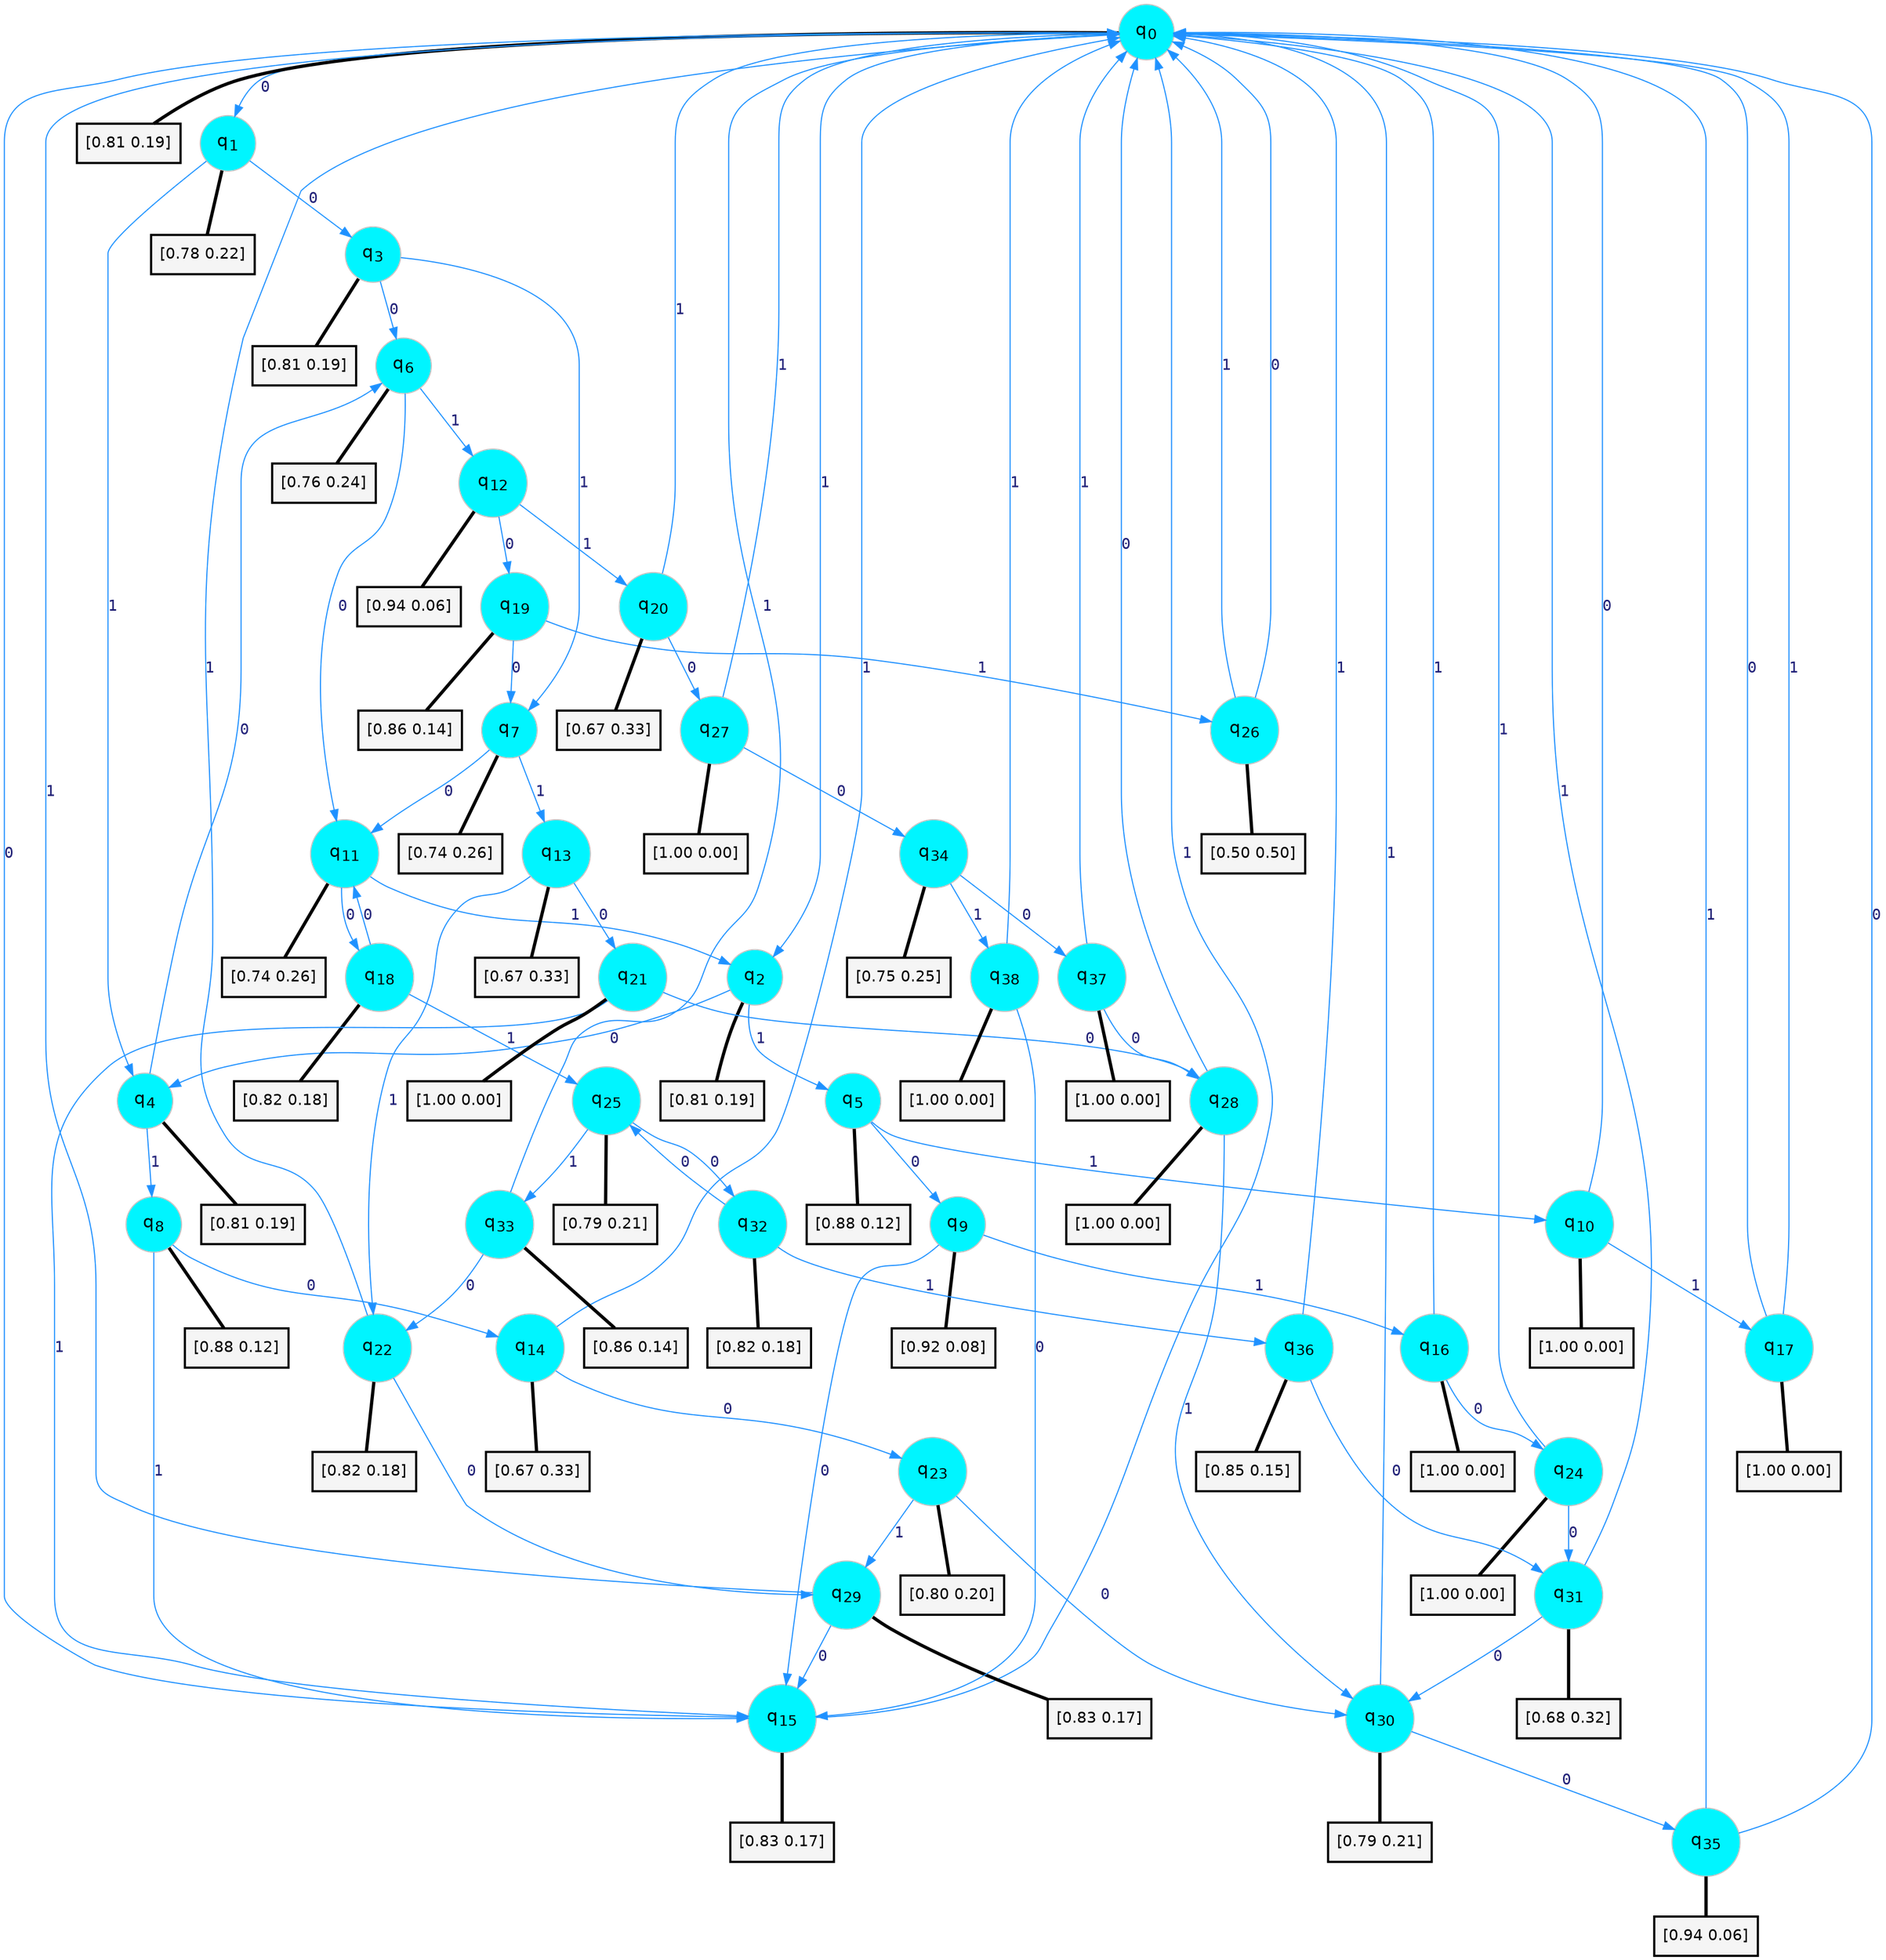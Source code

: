 digraph G {
graph [
bgcolor=transparent, dpi=300, rankdir=TD, size="40,25"];
node [
color=gray, fillcolor=turquoise1, fontcolor=black, fontname=Helvetica, fontsize=16, fontweight=bold, shape=circle, style=filled];
edge [
arrowsize=1, color=dodgerblue1, fontcolor=midnightblue, fontname=courier, fontweight=bold, penwidth=1, style=solid, weight=20];
0[label=<q<SUB>0</SUB>>];
1[label=<q<SUB>1</SUB>>];
2[label=<q<SUB>2</SUB>>];
3[label=<q<SUB>3</SUB>>];
4[label=<q<SUB>4</SUB>>];
5[label=<q<SUB>5</SUB>>];
6[label=<q<SUB>6</SUB>>];
7[label=<q<SUB>7</SUB>>];
8[label=<q<SUB>8</SUB>>];
9[label=<q<SUB>9</SUB>>];
10[label=<q<SUB>10</SUB>>];
11[label=<q<SUB>11</SUB>>];
12[label=<q<SUB>12</SUB>>];
13[label=<q<SUB>13</SUB>>];
14[label=<q<SUB>14</SUB>>];
15[label=<q<SUB>15</SUB>>];
16[label=<q<SUB>16</SUB>>];
17[label=<q<SUB>17</SUB>>];
18[label=<q<SUB>18</SUB>>];
19[label=<q<SUB>19</SUB>>];
20[label=<q<SUB>20</SUB>>];
21[label=<q<SUB>21</SUB>>];
22[label=<q<SUB>22</SUB>>];
23[label=<q<SUB>23</SUB>>];
24[label=<q<SUB>24</SUB>>];
25[label=<q<SUB>25</SUB>>];
26[label=<q<SUB>26</SUB>>];
27[label=<q<SUB>27</SUB>>];
28[label=<q<SUB>28</SUB>>];
29[label=<q<SUB>29</SUB>>];
30[label=<q<SUB>30</SUB>>];
31[label=<q<SUB>31</SUB>>];
32[label=<q<SUB>32</SUB>>];
33[label=<q<SUB>33</SUB>>];
34[label=<q<SUB>34</SUB>>];
35[label=<q<SUB>35</SUB>>];
36[label=<q<SUB>36</SUB>>];
37[label=<q<SUB>37</SUB>>];
38[label=<q<SUB>38</SUB>>];
39[label="[0.81 0.19]", shape=box,fontcolor=black, fontname=Helvetica, fontsize=14, penwidth=2, fillcolor=whitesmoke,color=black];
40[label="[0.78 0.22]", shape=box,fontcolor=black, fontname=Helvetica, fontsize=14, penwidth=2, fillcolor=whitesmoke,color=black];
41[label="[0.81 0.19]", shape=box,fontcolor=black, fontname=Helvetica, fontsize=14, penwidth=2, fillcolor=whitesmoke,color=black];
42[label="[0.81 0.19]", shape=box,fontcolor=black, fontname=Helvetica, fontsize=14, penwidth=2, fillcolor=whitesmoke,color=black];
43[label="[0.81 0.19]", shape=box,fontcolor=black, fontname=Helvetica, fontsize=14, penwidth=2, fillcolor=whitesmoke,color=black];
44[label="[0.88 0.12]", shape=box,fontcolor=black, fontname=Helvetica, fontsize=14, penwidth=2, fillcolor=whitesmoke,color=black];
45[label="[0.76 0.24]", shape=box,fontcolor=black, fontname=Helvetica, fontsize=14, penwidth=2, fillcolor=whitesmoke,color=black];
46[label="[0.74 0.26]", shape=box,fontcolor=black, fontname=Helvetica, fontsize=14, penwidth=2, fillcolor=whitesmoke,color=black];
47[label="[0.88 0.12]", shape=box,fontcolor=black, fontname=Helvetica, fontsize=14, penwidth=2, fillcolor=whitesmoke,color=black];
48[label="[0.92 0.08]", shape=box,fontcolor=black, fontname=Helvetica, fontsize=14, penwidth=2, fillcolor=whitesmoke,color=black];
49[label="[1.00 0.00]", shape=box,fontcolor=black, fontname=Helvetica, fontsize=14, penwidth=2, fillcolor=whitesmoke,color=black];
50[label="[0.74 0.26]", shape=box,fontcolor=black, fontname=Helvetica, fontsize=14, penwidth=2, fillcolor=whitesmoke,color=black];
51[label="[0.94 0.06]", shape=box,fontcolor=black, fontname=Helvetica, fontsize=14, penwidth=2, fillcolor=whitesmoke,color=black];
52[label="[0.67 0.33]", shape=box,fontcolor=black, fontname=Helvetica, fontsize=14, penwidth=2, fillcolor=whitesmoke,color=black];
53[label="[0.67 0.33]", shape=box,fontcolor=black, fontname=Helvetica, fontsize=14, penwidth=2, fillcolor=whitesmoke,color=black];
54[label="[0.83 0.17]", shape=box,fontcolor=black, fontname=Helvetica, fontsize=14, penwidth=2, fillcolor=whitesmoke,color=black];
55[label="[1.00 0.00]", shape=box,fontcolor=black, fontname=Helvetica, fontsize=14, penwidth=2, fillcolor=whitesmoke,color=black];
56[label="[1.00 0.00]", shape=box,fontcolor=black, fontname=Helvetica, fontsize=14, penwidth=2, fillcolor=whitesmoke,color=black];
57[label="[0.82 0.18]", shape=box,fontcolor=black, fontname=Helvetica, fontsize=14, penwidth=2, fillcolor=whitesmoke,color=black];
58[label="[0.86 0.14]", shape=box,fontcolor=black, fontname=Helvetica, fontsize=14, penwidth=2, fillcolor=whitesmoke,color=black];
59[label="[0.67 0.33]", shape=box,fontcolor=black, fontname=Helvetica, fontsize=14, penwidth=2, fillcolor=whitesmoke,color=black];
60[label="[1.00 0.00]", shape=box,fontcolor=black, fontname=Helvetica, fontsize=14, penwidth=2, fillcolor=whitesmoke,color=black];
61[label="[0.82 0.18]", shape=box,fontcolor=black, fontname=Helvetica, fontsize=14, penwidth=2, fillcolor=whitesmoke,color=black];
62[label="[0.80 0.20]", shape=box,fontcolor=black, fontname=Helvetica, fontsize=14, penwidth=2, fillcolor=whitesmoke,color=black];
63[label="[1.00 0.00]", shape=box,fontcolor=black, fontname=Helvetica, fontsize=14, penwidth=2, fillcolor=whitesmoke,color=black];
64[label="[0.79 0.21]", shape=box,fontcolor=black, fontname=Helvetica, fontsize=14, penwidth=2, fillcolor=whitesmoke,color=black];
65[label="[0.50 0.50]", shape=box,fontcolor=black, fontname=Helvetica, fontsize=14, penwidth=2, fillcolor=whitesmoke,color=black];
66[label="[1.00 0.00]", shape=box,fontcolor=black, fontname=Helvetica, fontsize=14, penwidth=2, fillcolor=whitesmoke,color=black];
67[label="[1.00 0.00]", shape=box,fontcolor=black, fontname=Helvetica, fontsize=14, penwidth=2, fillcolor=whitesmoke,color=black];
68[label="[0.83 0.17]", shape=box,fontcolor=black, fontname=Helvetica, fontsize=14, penwidth=2, fillcolor=whitesmoke,color=black];
69[label="[0.79 0.21]", shape=box,fontcolor=black, fontname=Helvetica, fontsize=14, penwidth=2, fillcolor=whitesmoke,color=black];
70[label="[0.68 0.32]", shape=box,fontcolor=black, fontname=Helvetica, fontsize=14, penwidth=2, fillcolor=whitesmoke,color=black];
71[label="[0.82 0.18]", shape=box,fontcolor=black, fontname=Helvetica, fontsize=14, penwidth=2, fillcolor=whitesmoke,color=black];
72[label="[0.86 0.14]", shape=box,fontcolor=black, fontname=Helvetica, fontsize=14, penwidth=2, fillcolor=whitesmoke,color=black];
73[label="[0.75 0.25]", shape=box,fontcolor=black, fontname=Helvetica, fontsize=14, penwidth=2, fillcolor=whitesmoke,color=black];
74[label="[0.94 0.06]", shape=box,fontcolor=black, fontname=Helvetica, fontsize=14, penwidth=2, fillcolor=whitesmoke,color=black];
75[label="[0.85 0.15]", shape=box,fontcolor=black, fontname=Helvetica, fontsize=14, penwidth=2, fillcolor=whitesmoke,color=black];
76[label="[1.00 0.00]", shape=box,fontcolor=black, fontname=Helvetica, fontsize=14, penwidth=2, fillcolor=whitesmoke,color=black];
77[label="[1.00 0.00]", shape=box,fontcolor=black, fontname=Helvetica, fontsize=14, penwidth=2, fillcolor=whitesmoke,color=black];
0->1 [label=0];
0->2 [label=1];
0->39 [arrowhead=none, penwidth=3,color=black];
1->3 [label=0];
1->4 [label=1];
1->40 [arrowhead=none, penwidth=3,color=black];
2->4 [label=0];
2->5 [label=1];
2->41 [arrowhead=none, penwidth=3,color=black];
3->6 [label=0];
3->7 [label=1];
3->42 [arrowhead=none, penwidth=3,color=black];
4->6 [label=0];
4->8 [label=1];
4->43 [arrowhead=none, penwidth=3,color=black];
5->9 [label=0];
5->10 [label=1];
5->44 [arrowhead=none, penwidth=3,color=black];
6->11 [label=0];
6->12 [label=1];
6->45 [arrowhead=none, penwidth=3,color=black];
7->11 [label=0];
7->13 [label=1];
7->46 [arrowhead=none, penwidth=3,color=black];
8->14 [label=0];
8->15 [label=1];
8->47 [arrowhead=none, penwidth=3,color=black];
9->15 [label=0];
9->16 [label=1];
9->48 [arrowhead=none, penwidth=3,color=black];
10->0 [label=0];
10->17 [label=1];
10->49 [arrowhead=none, penwidth=3,color=black];
11->18 [label=0];
11->2 [label=1];
11->50 [arrowhead=none, penwidth=3,color=black];
12->19 [label=0];
12->20 [label=1];
12->51 [arrowhead=none, penwidth=3,color=black];
13->21 [label=0];
13->22 [label=1];
13->52 [arrowhead=none, penwidth=3,color=black];
14->23 [label=0];
14->0 [label=1];
14->53 [arrowhead=none, penwidth=3,color=black];
15->0 [label=0];
15->0 [label=1];
15->54 [arrowhead=none, penwidth=3,color=black];
16->24 [label=0];
16->0 [label=1];
16->55 [arrowhead=none, penwidth=3,color=black];
17->0 [label=0];
17->0 [label=1];
17->56 [arrowhead=none, penwidth=3,color=black];
18->11 [label=0];
18->25 [label=1];
18->57 [arrowhead=none, penwidth=3,color=black];
19->7 [label=0];
19->26 [label=1];
19->58 [arrowhead=none, penwidth=3,color=black];
20->27 [label=0];
20->0 [label=1];
20->59 [arrowhead=none, penwidth=3,color=black];
21->28 [label=0];
21->15 [label=1];
21->60 [arrowhead=none, penwidth=3,color=black];
22->29 [label=0];
22->0 [label=1];
22->61 [arrowhead=none, penwidth=3,color=black];
23->30 [label=0];
23->29 [label=1];
23->62 [arrowhead=none, penwidth=3,color=black];
24->31 [label=0];
24->0 [label=1];
24->63 [arrowhead=none, penwidth=3,color=black];
25->32 [label=0];
25->33 [label=1];
25->64 [arrowhead=none, penwidth=3,color=black];
26->0 [label=0];
26->0 [label=1];
26->65 [arrowhead=none, penwidth=3,color=black];
27->34 [label=0];
27->0 [label=1];
27->66 [arrowhead=none, penwidth=3,color=black];
28->0 [label=0];
28->30 [label=1];
28->67 [arrowhead=none, penwidth=3,color=black];
29->15 [label=0];
29->0 [label=1];
29->68 [arrowhead=none, penwidth=3,color=black];
30->35 [label=0];
30->0 [label=1];
30->69 [arrowhead=none, penwidth=3,color=black];
31->30 [label=0];
31->0 [label=1];
31->70 [arrowhead=none, penwidth=3,color=black];
32->25 [label=0];
32->36 [label=1];
32->71 [arrowhead=none, penwidth=3,color=black];
33->22 [label=0];
33->0 [label=1];
33->72 [arrowhead=none, penwidth=3,color=black];
34->37 [label=0];
34->38 [label=1];
34->73 [arrowhead=none, penwidth=3,color=black];
35->0 [label=0];
35->0 [label=1];
35->74 [arrowhead=none, penwidth=3,color=black];
36->31 [label=0];
36->0 [label=1];
36->75 [arrowhead=none, penwidth=3,color=black];
37->28 [label=0];
37->0 [label=1];
37->76 [arrowhead=none, penwidth=3,color=black];
38->15 [label=0];
38->0 [label=1];
38->77 [arrowhead=none, penwidth=3,color=black];
}
